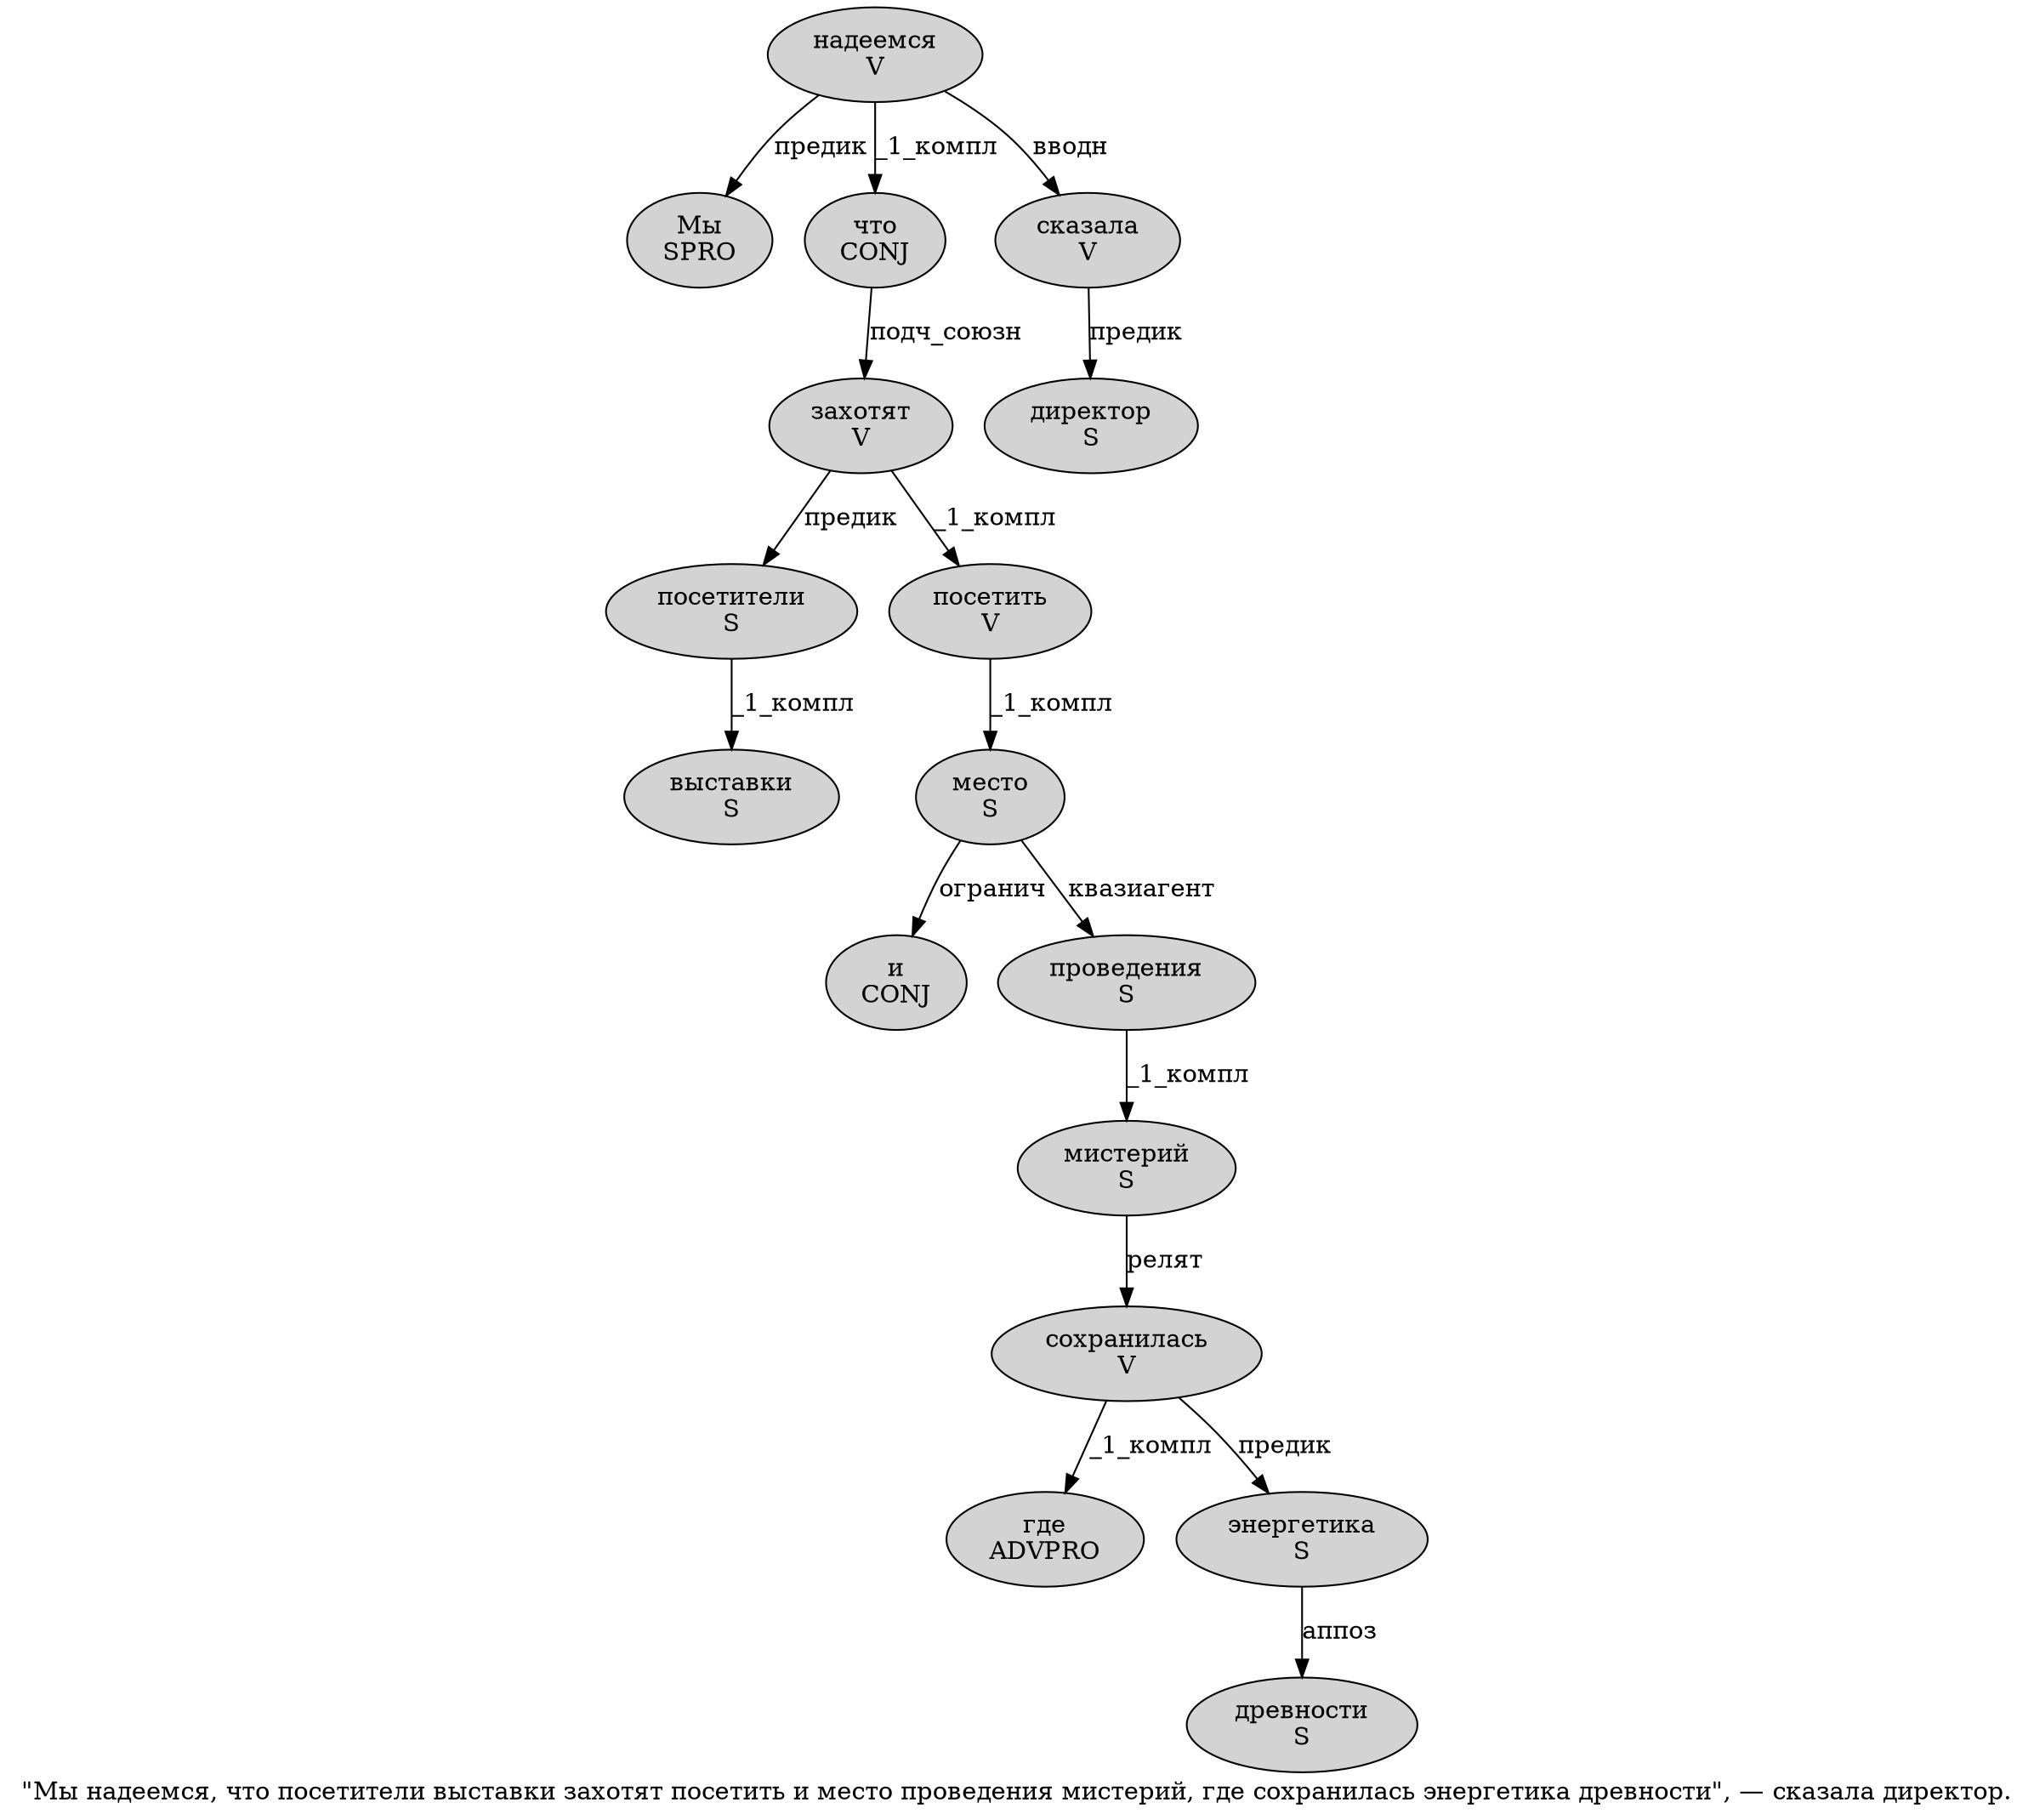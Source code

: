 digraph SENTENCE_1100 {
	graph [label="\"Мы надеемся, что посетители выставки захотят посетить и место проведения мистерий, где сохранилась энергетика древности\", — сказала директор."]
	node [style=filled]
		1 [label="Мы
SPRO" color="" fillcolor=lightgray penwidth=1 shape=ellipse]
		2 [label="надеемся
V" color="" fillcolor=lightgray penwidth=1 shape=ellipse]
		4 [label="что
CONJ" color="" fillcolor=lightgray penwidth=1 shape=ellipse]
		5 [label="посетители
S" color="" fillcolor=lightgray penwidth=1 shape=ellipse]
		6 [label="выставки
S" color="" fillcolor=lightgray penwidth=1 shape=ellipse]
		7 [label="захотят
V" color="" fillcolor=lightgray penwidth=1 shape=ellipse]
		8 [label="посетить
V" color="" fillcolor=lightgray penwidth=1 shape=ellipse]
		9 [label="и
CONJ" color="" fillcolor=lightgray penwidth=1 shape=ellipse]
		10 [label="место
S" color="" fillcolor=lightgray penwidth=1 shape=ellipse]
		11 [label="проведения
S" color="" fillcolor=lightgray penwidth=1 shape=ellipse]
		12 [label="мистерий
S" color="" fillcolor=lightgray penwidth=1 shape=ellipse]
		14 [label="где
ADVPRO" color="" fillcolor=lightgray penwidth=1 shape=ellipse]
		15 [label="сохранилась
V" color="" fillcolor=lightgray penwidth=1 shape=ellipse]
		16 [label="энергетика
S" color="" fillcolor=lightgray penwidth=1 shape=ellipse]
		17 [label="древности
S" color="" fillcolor=lightgray penwidth=1 shape=ellipse]
		21 [label="сказала
V" color="" fillcolor=lightgray penwidth=1 shape=ellipse]
		22 [label="директор
S" color="" fillcolor=lightgray penwidth=1 shape=ellipse]
			2 -> 1 [label="предик"]
			2 -> 4 [label="_1_компл"]
			2 -> 21 [label="вводн"]
			16 -> 17 [label="аппоз"]
			5 -> 6 [label="_1_компл"]
			12 -> 15 [label="релят"]
			4 -> 7 [label="подч_союзн"]
			21 -> 22 [label="предик"]
			15 -> 14 [label="_1_компл"]
			15 -> 16 [label="предик"]
			8 -> 10 [label="_1_компл"]
			11 -> 12 [label="_1_компл"]
			7 -> 5 [label="предик"]
			7 -> 8 [label="_1_компл"]
			10 -> 9 [label="огранич"]
			10 -> 11 [label="квазиагент"]
}